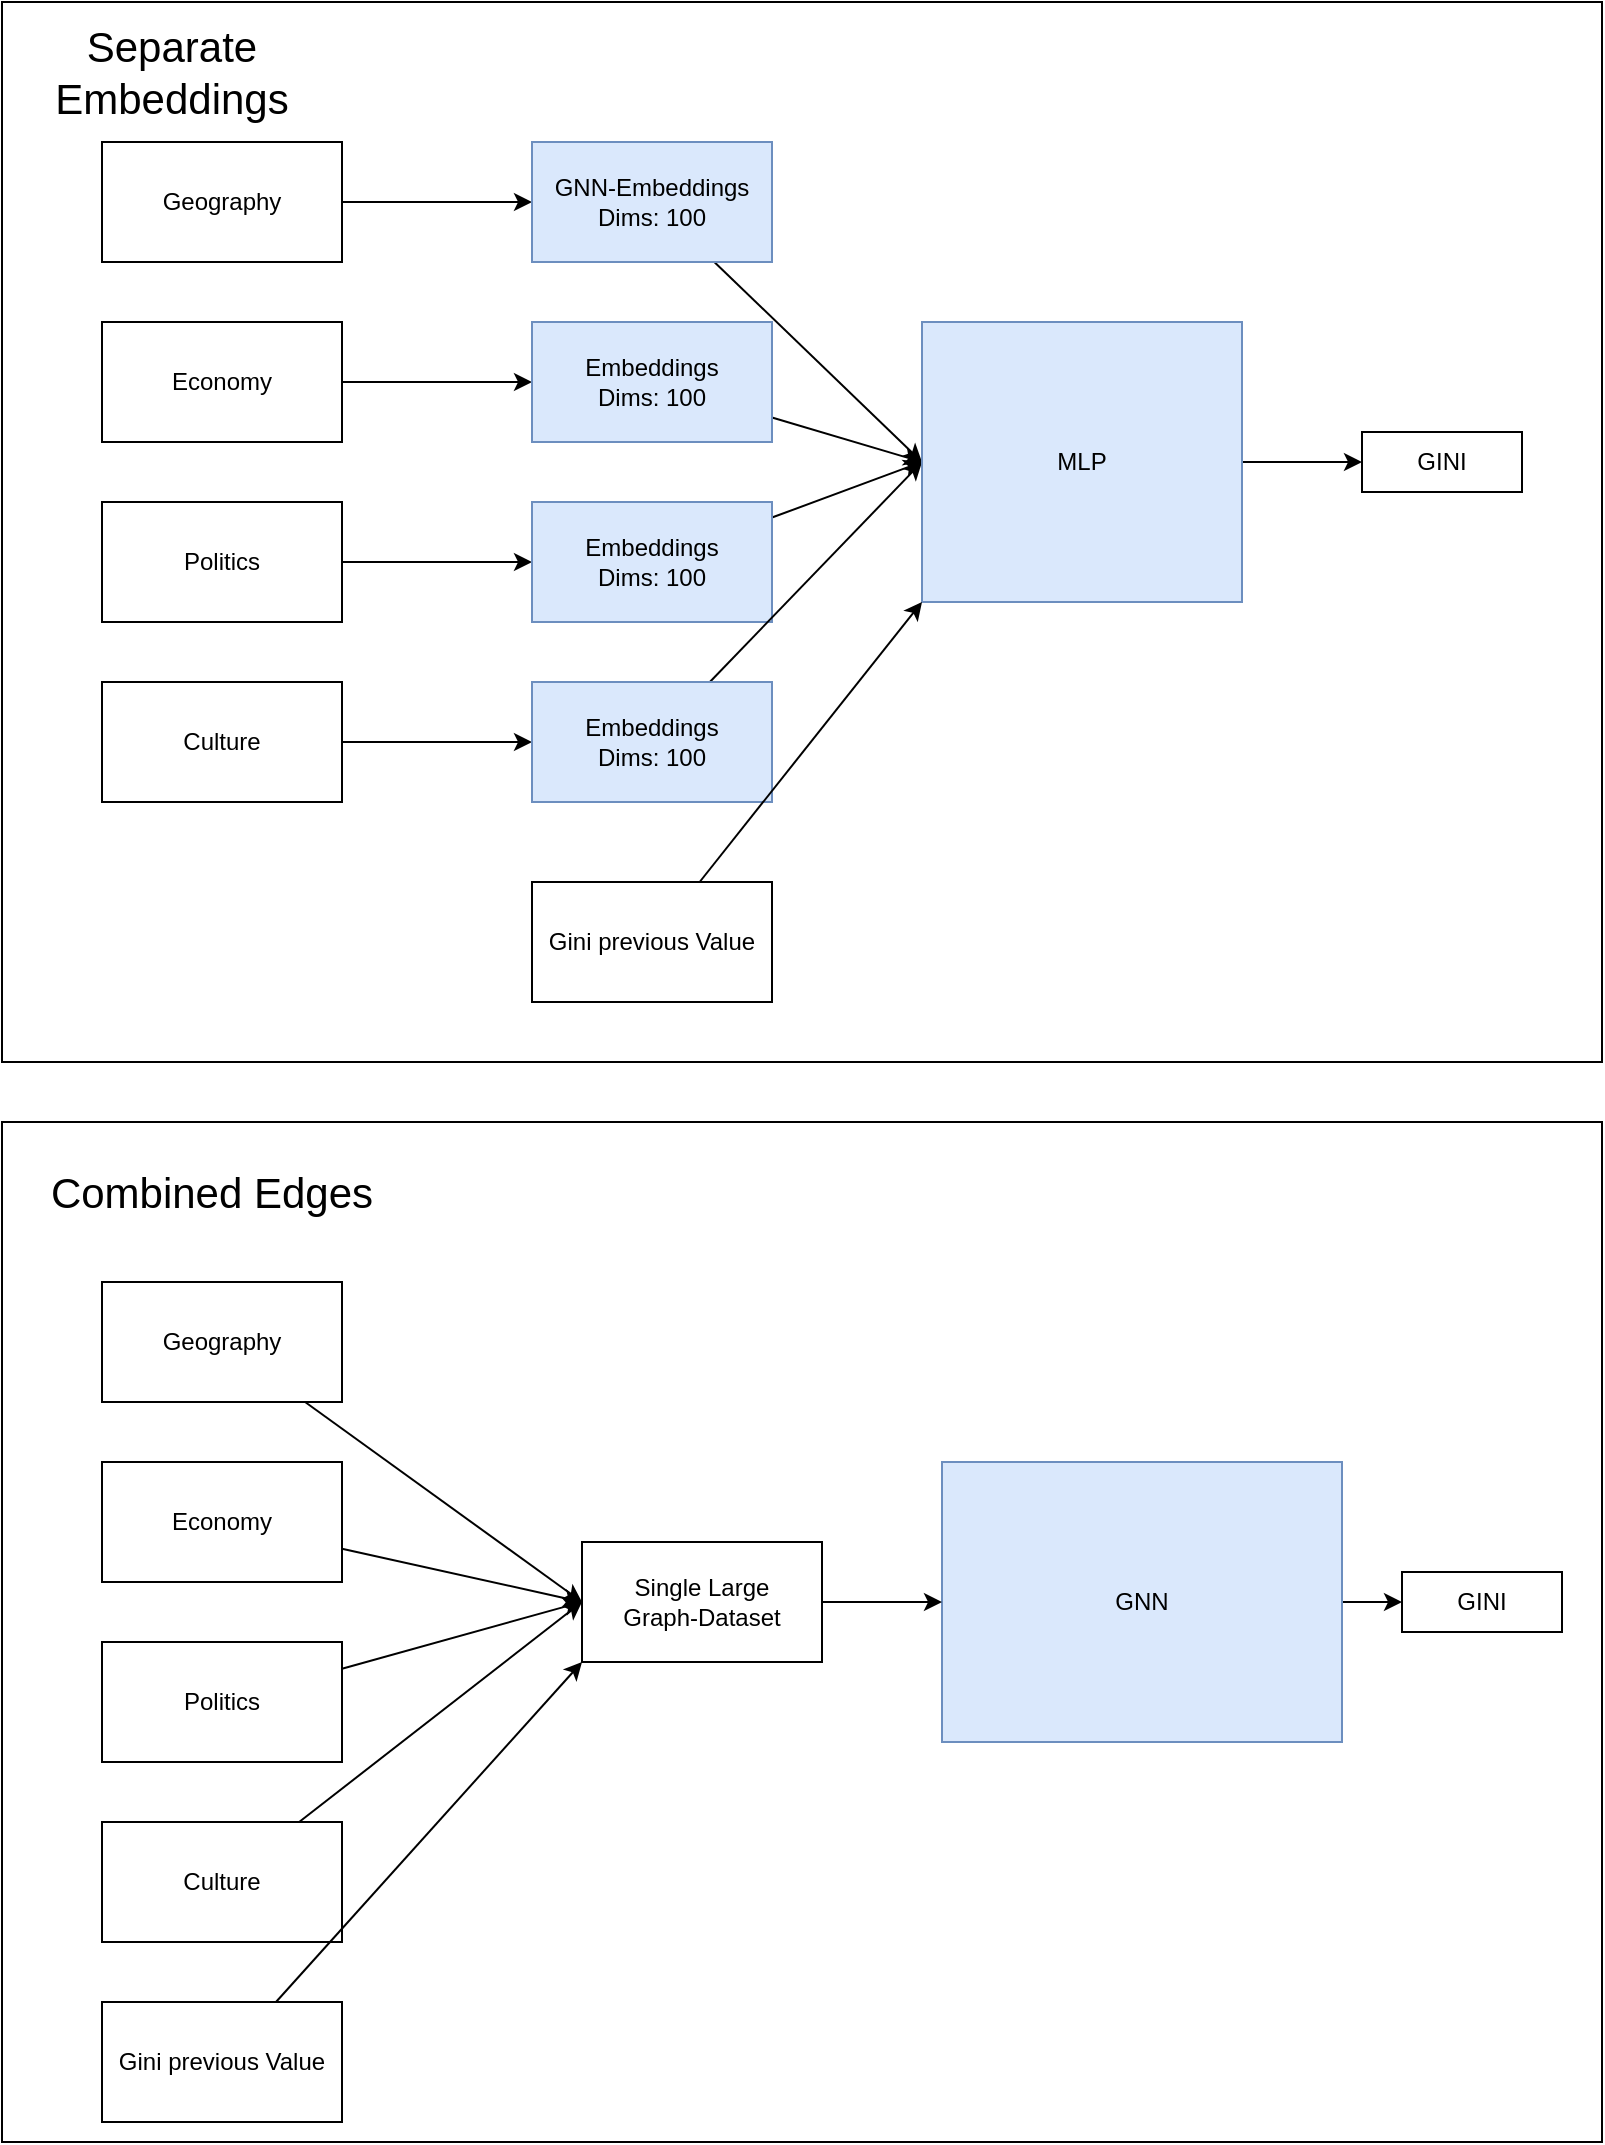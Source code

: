 <mxfile>
    <diagram id="bx6Pam05EdBgDbQodrhT" name="Page-1">
        <mxGraphModel dx="1285" dy="1112" grid="1" gridSize="10" guides="1" tooltips="1" connect="1" arrows="1" fold="1" page="1" pageScale="1" pageWidth="850" pageHeight="1100" math="0" shadow="0">
            <root>
                <mxCell id="0"/>
                <mxCell id="1" parent="0"/>
                <mxCell id="24" value="" style="rounded=0;whiteSpace=wrap;html=1;fillColor=none;" vertex="1" parent="1">
                    <mxGeometry x="20" y="570" width="800" height="510" as="geometry"/>
                </mxCell>
                <mxCell id="45" value="" style="rounded=0;whiteSpace=wrap;html=1;fillColor=none;" vertex="1" parent="1">
                    <mxGeometry x="20" y="10" width="800" height="530" as="geometry"/>
                </mxCell>
                <mxCell id="12" style="edgeStyle=none;html=1;entryX=0;entryY=0.5;entryDx=0;entryDy=0;" edge="1" parent="1" source="2" target="6">
                    <mxGeometry relative="1" as="geometry"/>
                </mxCell>
                <mxCell id="2" value="Geography" style="rounded=0;whiteSpace=wrap;html=1;" vertex="1" parent="1">
                    <mxGeometry x="70" y="80" width="120" height="60" as="geometry"/>
                </mxCell>
                <mxCell id="15" style="edgeStyle=none;html=1;" edge="1" parent="1" source="3" target="9">
                    <mxGeometry relative="1" as="geometry"/>
                </mxCell>
                <mxCell id="3" value="Culture" style="rounded=0;whiteSpace=wrap;html=1;" vertex="1" parent="1">
                    <mxGeometry x="70" y="350" width="120" height="60" as="geometry"/>
                </mxCell>
                <mxCell id="14" style="edgeStyle=none;html=1;entryX=0;entryY=0.5;entryDx=0;entryDy=0;" edge="1" parent="1" source="4" target="8">
                    <mxGeometry relative="1" as="geometry"/>
                </mxCell>
                <mxCell id="4" value="Politics" style="rounded=0;whiteSpace=wrap;html=1;" vertex="1" parent="1">
                    <mxGeometry x="70" y="260" width="120" height="60" as="geometry"/>
                </mxCell>
                <mxCell id="13" style="edgeStyle=none;html=1;entryX=0;entryY=0.5;entryDx=0;entryDy=0;" edge="1" parent="1" source="5" target="7">
                    <mxGeometry relative="1" as="geometry"/>
                </mxCell>
                <mxCell id="5" value="Economy" style="rounded=0;whiteSpace=wrap;html=1;" vertex="1" parent="1">
                    <mxGeometry x="70" y="170" width="120" height="60" as="geometry"/>
                </mxCell>
                <mxCell id="20" style="edgeStyle=none;html=1;entryX=0;entryY=0.5;entryDx=0;entryDy=0;" edge="1" parent="1" source="6" target="10">
                    <mxGeometry relative="1" as="geometry"/>
                </mxCell>
                <mxCell id="6" value="GNN-Embeddings&lt;div&gt;Dims: 100&lt;/div&gt;" style="rounded=0;whiteSpace=wrap;html=1;fillColor=#dae8fc;strokeColor=#6c8ebf;" vertex="1" parent="1">
                    <mxGeometry x="285" y="80" width="120" height="60" as="geometry"/>
                </mxCell>
                <mxCell id="19" style="edgeStyle=none;html=1;" edge="1" parent="1" source="7">
                    <mxGeometry relative="1" as="geometry">
                        <mxPoint x="480" y="240" as="targetPoint"/>
                    </mxGeometry>
                </mxCell>
                <mxCell id="7" value="Embeddings&lt;div&gt;Dims: 100&lt;/div&gt;" style="rounded=0;whiteSpace=wrap;html=1;fillColor=#dae8fc;strokeColor=#6c8ebf;" vertex="1" parent="1">
                    <mxGeometry x="285" y="170" width="120" height="60" as="geometry"/>
                </mxCell>
                <mxCell id="18" style="edgeStyle=none;html=1;entryX=0;entryY=0.5;entryDx=0;entryDy=0;" edge="1" parent="1" source="8" target="10">
                    <mxGeometry relative="1" as="geometry"/>
                </mxCell>
                <mxCell id="8" value="Embeddings&lt;div&gt;Dims: 100&lt;/div&gt;" style="rounded=0;whiteSpace=wrap;html=1;fillColor=#dae8fc;strokeColor=#6c8ebf;" vertex="1" parent="1">
                    <mxGeometry x="285" y="260" width="120" height="60" as="geometry"/>
                </mxCell>
                <mxCell id="17" style="edgeStyle=none;html=1;" edge="1" parent="1" source="9">
                    <mxGeometry relative="1" as="geometry">
                        <mxPoint x="480" y="240" as="targetPoint"/>
                    </mxGeometry>
                </mxCell>
                <mxCell id="9" value="Embeddings&lt;div&gt;Dims: 100&lt;/div&gt;" style="rounded=0;whiteSpace=wrap;html=1;fillColor=#dae8fc;strokeColor=#6c8ebf;" vertex="1" parent="1">
                    <mxGeometry x="285" y="350" width="120" height="60" as="geometry"/>
                </mxCell>
                <mxCell id="21" style="edgeStyle=none;html=1;entryX=0;entryY=0.5;entryDx=0;entryDy=0;" edge="1" parent="1" source="10" target="11">
                    <mxGeometry relative="1" as="geometry"/>
                </mxCell>
                <mxCell id="10" value="MLP" style="rounded=0;whiteSpace=wrap;html=1;fillColor=#dae8fc;strokeColor=#6c8ebf;" vertex="1" parent="1">
                    <mxGeometry x="480" y="170" width="160" height="140" as="geometry"/>
                </mxCell>
                <mxCell id="11" value="GINI" style="rounded=0;whiteSpace=wrap;html=1;" vertex="1" parent="1">
                    <mxGeometry x="700" y="225" width="80" height="30" as="geometry"/>
                </mxCell>
                <mxCell id="23" value="Separate Embeddings" style="text;html=1;align=center;verticalAlign=middle;whiteSpace=wrap;rounded=0;fontSize=21;" vertex="1" parent="1">
                    <mxGeometry x="20" y="30" width="170" height="30" as="geometry"/>
                </mxCell>
                <mxCell id="51" style="edgeStyle=none;html=1;entryX=0;entryY=0.5;entryDx=0;entryDy=0;" edge="1" parent="1" source="26" target="50">
                    <mxGeometry relative="1" as="geometry"/>
                </mxCell>
                <mxCell id="26" value="Geography" style="rounded=0;whiteSpace=wrap;html=1;" vertex="1" parent="1">
                    <mxGeometry x="70" y="650" width="120" height="60" as="geometry"/>
                </mxCell>
                <mxCell id="54" style="edgeStyle=none;html=1;entryX=0;entryY=0.5;entryDx=0;entryDy=0;" edge="1" parent="1" source="28" target="50">
                    <mxGeometry relative="1" as="geometry"/>
                </mxCell>
                <mxCell id="28" value="Culture" style="rounded=0;whiteSpace=wrap;html=1;" vertex="1" parent="1">
                    <mxGeometry x="70" y="920" width="120" height="60" as="geometry"/>
                </mxCell>
                <mxCell id="53" style="edgeStyle=none;html=1;entryX=0;entryY=0.5;entryDx=0;entryDy=0;" edge="1" parent="1" source="30" target="50">
                    <mxGeometry relative="1" as="geometry"/>
                </mxCell>
                <mxCell id="30" value="Politics" style="rounded=0;whiteSpace=wrap;html=1;" vertex="1" parent="1">
                    <mxGeometry x="70" y="830" width="120" height="60" as="geometry"/>
                </mxCell>
                <mxCell id="52" style="edgeStyle=none;html=1;entryX=0;entryY=0.5;entryDx=0;entryDy=0;" edge="1" parent="1" source="32" target="50">
                    <mxGeometry relative="1" as="geometry"/>
                </mxCell>
                <mxCell id="32" value="Economy" style="rounded=0;whiteSpace=wrap;html=1;" vertex="1" parent="1">
                    <mxGeometry x="70" y="740" width="120" height="60" as="geometry"/>
                </mxCell>
                <mxCell id="41" style="edgeStyle=none;html=1;entryX=0;entryY=0.5;entryDx=0;entryDy=0;" edge="1" source="42" target="43" parent="1">
                    <mxGeometry relative="1" as="geometry"/>
                </mxCell>
                <mxCell id="42" value="GNN" style="rounded=0;whiteSpace=wrap;html=1;fillColor=#dae8fc;strokeColor=#6c8ebf;" vertex="1" parent="1">
                    <mxGeometry x="490" y="740" width="200" height="140" as="geometry"/>
                </mxCell>
                <mxCell id="43" value="GINI" style="rounded=0;whiteSpace=wrap;html=1;" vertex="1" parent="1">
                    <mxGeometry x="720" y="795" width="80" height="30" as="geometry"/>
                </mxCell>
                <mxCell id="44" value="Combined Edges" style="text;html=1;align=center;verticalAlign=middle;whiteSpace=wrap;rounded=0;fontSize=21;" vertex="1" parent="1">
                    <mxGeometry x="40" y="590" width="170" height="30" as="geometry"/>
                </mxCell>
                <mxCell id="49" style="edgeStyle=none;html=1;entryX=0;entryY=1;entryDx=0;entryDy=0;" edge="1" parent="1" source="48" target="10">
                    <mxGeometry relative="1" as="geometry"/>
                </mxCell>
                <mxCell id="48" value="Gini previous Value" style="rounded=0;whiteSpace=wrap;html=1;" vertex="1" parent="1">
                    <mxGeometry x="285" y="450" width="120" height="60" as="geometry"/>
                </mxCell>
                <mxCell id="55" style="edgeStyle=none;html=1;" edge="1" parent="1" source="50" target="42">
                    <mxGeometry relative="1" as="geometry"/>
                </mxCell>
                <mxCell id="50" value="Single Large &lt;br&gt;Graph-Dataset" style="rounded=0;whiteSpace=wrap;html=1;" vertex="1" parent="1">
                    <mxGeometry x="310" y="780" width="120" height="60" as="geometry"/>
                </mxCell>
                <mxCell id="58" style="edgeStyle=none;html=1;entryX=0;entryY=1;entryDx=0;entryDy=0;" edge="1" parent="1" source="56" target="50">
                    <mxGeometry relative="1" as="geometry"/>
                </mxCell>
                <mxCell id="56" value="Gini previous Value" style="rounded=0;whiteSpace=wrap;html=1;" vertex="1" parent="1">
                    <mxGeometry x="70" y="1010" width="120" height="60" as="geometry"/>
                </mxCell>
            </root>
        </mxGraphModel>
    </diagram>
</mxfile>